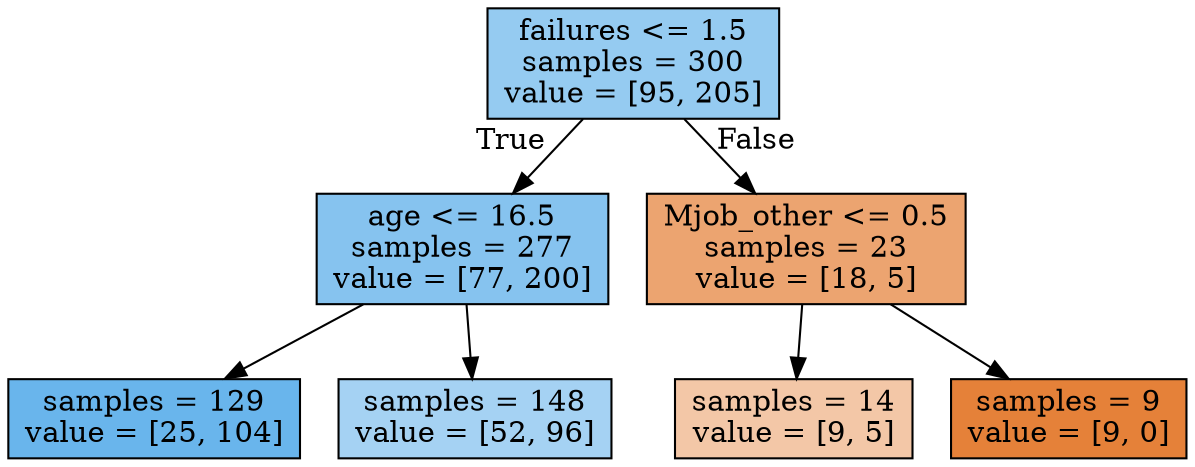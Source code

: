 digraph Tree {
node [shape=box, style="filled", color="black"] ;
0 [label="failures <= 1.5\nsamples = 300\nvalue = [95, 205]", fillcolor="#399de588"] ;
1 [label="age <= 16.5\nsamples = 277\nvalue = [77, 200]", fillcolor="#399de59c"] ;
0 -> 1 [labeldistance=2.5, labelangle=45, headlabel="True"] ;
2 [label="samples = 129\nvalue = [25, 104]", fillcolor="#399de5c1"] ;
1 -> 2 ;
3 [label="samples = 148\nvalue = [52, 96]", fillcolor="#399de574"] ;
1 -> 3 ;
4 [label="Mjob_other <= 0.5\nsamples = 23\nvalue = [18, 5]", fillcolor="#e58139b8"] ;
0 -> 4 [labeldistance=2.5, labelangle=-45, headlabel="False"] ;
5 [label="samples = 14\nvalue = [9, 5]", fillcolor="#e5813971"] ;
4 -> 5 ;
6 [label="samples = 9\nvalue = [9, 0]", fillcolor="#e58139ff"] ;
4 -> 6 ;
}